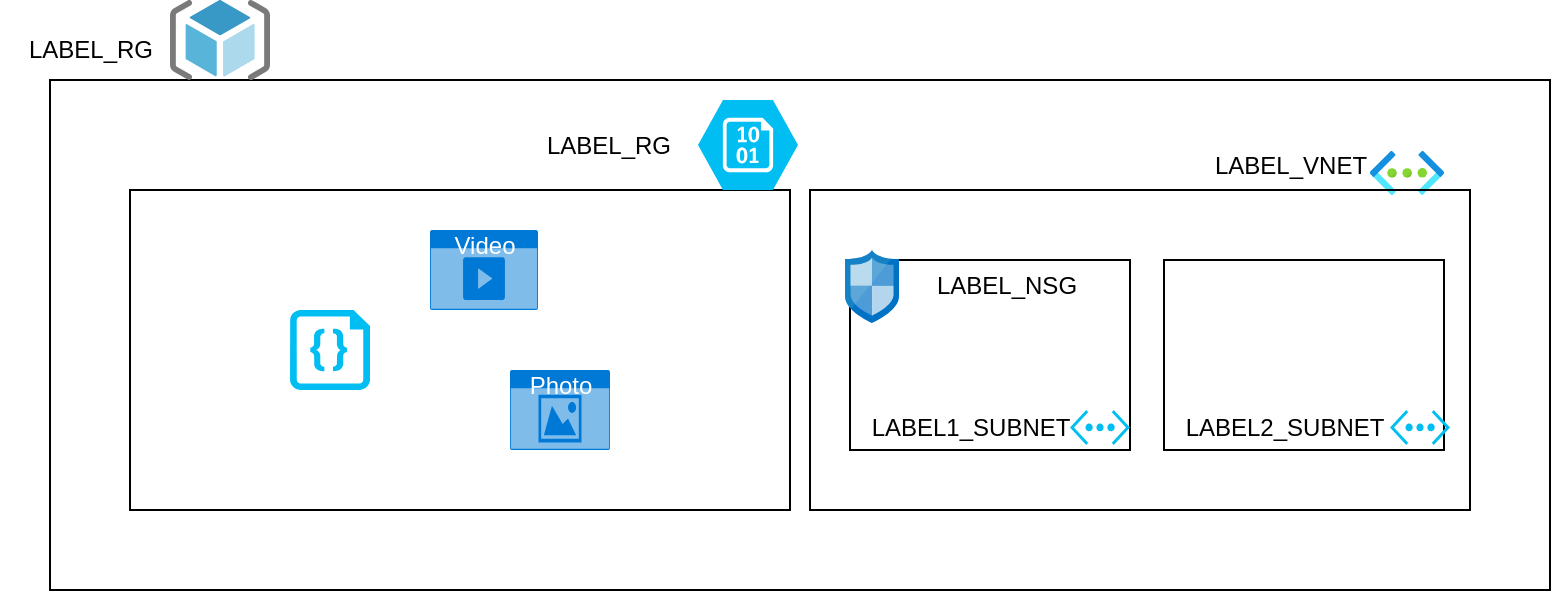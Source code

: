 <mxfile>
    <diagram id="DvATQb7lsbbvPe99OCqd" name="Page-1">
        <mxGraphModel dx="1097" dy="461" grid="1" gridSize="10" guides="1" tooltips="1" connect="1" arrows="1" fold="1" page="1" pageScale="1" pageWidth="827" pageHeight="1169" math="0" shadow="0">
            <root>
                <mxCell id="0"/>
                <mxCell id="1" parent="0"/>
                <mxCell id="2" value="" style="whiteSpace=wrap;html=1;fillColor=none;" parent="1" vertex="1">
                    <mxGeometry x="90" y="125" width="750" height="255" as="geometry"/>
                </mxCell>
                <mxCell id="3" value="LABEL_RG" style="text;html=1;align=center;verticalAlign=middle;resizable=0;points=[];autosize=1;strokeColor=none;fillColor=none;" parent="1" vertex="1">
                    <mxGeometry x="65" y="95" width="90" height="30" as="geometry"/>
                </mxCell>
                <mxCell id="4" value="" style="sketch=0;aspect=fixed;html=1;points=[];align=center;image;fontSize=12;image=img/lib/mscae/ResourceGroup.svg;fillColor=none;" parent="1" vertex="1">
                    <mxGeometry x="150" y="85" width="50" height="40" as="geometry"/>
                </mxCell>
                <mxCell id="6" value="" style="whiteSpace=wrap;html=1;fillColor=none;" parent="1" vertex="1">
                    <mxGeometry x="130" y="180" width="330" height="160" as="geometry"/>
                </mxCell>
                <mxCell id="12" value="" style="verticalLabelPosition=bottom;html=1;verticalAlign=top;align=center;strokeColor=none;fillColor=#00BEF2;shape=mxgraph.azure.storage_blob;" parent="1" vertex="1">
                    <mxGeometry x="414" y="135" width="50" height="45" as="geometry"/>
                </mxCell>
                <mxCell id="13" value="LABEL_RG" style="text;html=1;align=center;verticalAlign=middle;resizable=0;points=[];autosize=1;strokeColor=none;fillColor=none;" parent="1" vertex="1">
                    <mxGeometry x="324" y="142.5" width="90" height="30" as="geometry"/>
                </mxCell>
                <mxCell id="16" value="" style="verticalLabelPosition=bottom;html=1;verticalAlign=top;align=center;strokeColor=none;fillColor=#00BEF2;shape=mxgraph.azure.code_file;pointerEvents=1;" parent="1" vertex="1">
                    <mxGeometry x="210" y="240" width="40" height="40" as="geometry"/>
                </mxCell>
                <mxCell id="17" value="Video" style="html=1;strokeColor=none;fillColor=#0079D6;labelPosition=center;verticalLabelPosition=middle;verticalAlign=top;align=center;fontSize=12;outlineConnect=0;spacingTop=-6;fontColor=#FFFFFF;sketch=0;shape=mxgraph.sitemap.video;" parent="1" vertex="1">
                    <mxGeometry x="280" y="200" width="54" height="40" as="geometry"/>
                </mxCell>
                <mxCell id="18" value="Photo" style="html=1;strokeColor=none;fillColor=#0079D6;labelPosition=center;verticalLabelPosition=middle;verticalAlign=top;align=center;fontSize=12;outlineConnect=0;spacingTop=-6;fontColor=#FFFFFF;sketch=0;shape=mxgraph.sitemap.photo;" parent="1" vertex="1">
                    <mxGeometry x="320" y="270" width="50" height="40" as="geometry"/>
                </mxCell>
                <mxCell id="20" value="" style="aspect=fixed;html=1;points=[];align=center;image;fontSize=12;image=img/lib/azure2/networking/Virtual_Networks.svg;" parent="1" vertex="1">
                    <mxGeometry x="750" y="160.41" width="37" height="22.09" as="geometry"/>
                </mxCell>
                <mxCell id="21" value="" style="whiteSpace=wrap;html=1;fillColor=none;" parent="1" vertex="1">
                    <mxGeometry x="470" y="180" width="330" height="160" as="geometry"/>
                </mxCell>
                <mxCell id="22" value="" style="whiteSpace=wrap;html=1;fillColor=none;" parent="1" vertex="1">
                    <mxGeometry x="490" y="215" width="140" height="95" as="geometry"/>
                </mxCell>
                <mxCell id="23" value="" style="whiteSpace=wrap;html=1;fillColor=none;" parent="1" vertex="1">
                    <mxGeometry x="647" y="215" width="140" height="95" as="geometry"/>
                </mxCell>
                <mxCell id="24" value="" style="verticalLabelPosition=bottom;html=1;verticalAlign=top;align=center;strokeColor=none;fillColor=#00BEF2;shape=mxgraph.azure.virtual_network;pointerEvents=1;" parent="1" vertex="1">
                    <mxGeometry x="600" y="290" width="30" height="17.5" as="geometry"/>
                </mxCell>
                <mxCell id="25" value="" style="verticalLabelPosition=bottom;html=1;verticalAlign=top;align=center;strokeColor=none;fillColor=#00BEF2;shape=mxgraph.azure.virtual_network;pointerEvents=1;" parent="1" vertex="1">
                    <mxGeometry x="760" y="290" width="30" height="17.5" as="geometry"/>
                </mxCell>
                <mxCell id="26" value="LABEL_VNET" style="text;html=1;align=center;verticalAlign=middle;resizable=0;points=[];autosize=1;strokeColor=none;fillColor=none;" parent="1" vertex="1">
                    <mxGeometry x="660" y="152.5" width="100" height="30" as="geometry"/>
                </mxCell>
                <mxCell id="27" value="LABEL1_SUBNET" style="text;html=1;align=center;verticalAlign=middle;resizable=0;points=[];autosize=1;strokeColor=none;fillColor=none;" parent="1" vertex="1">
                    <mxGeometry x="490" y="283.75" width="120" height="30" as="geometry"/>
                </mxCell>
                <mxCell id="28" value="LABEL2_SUBNET" style="text;html=1;align=center;verticalAlign=middle;resizable=0;points=[];autosize=1;strokeColor=none;fillColor=none;" parent="1" vertex="1">
                    <mxGeometry x="647" y="283.75" width="120" height="30" as="geometry"/>
                </mxCell>
                <mxCell id="29" value="" style="sketch=0;aspect=fixed;html=1;points=[];align=center;image;fontSize=12;image=img/lib/mscae/Network_Security_Groups_Classic.svg;" parent="1" vertex="1">
                    <mxGeometry x="487.5" y="210" width="27" height="36.49" as="geometry"/>
                </mxCell>
                <mxCell id="30" value="LABEL_NSG" style="text;html=1;align=center;verticalAlign=middle;resizable=0;points=[];autosize=1;strokeColor=none;fillColor=none;" parent="1" vertex="1">
                    <mxGeometry x="522.5" y="213.24" width="90" height="30" as="geometry"/>
                </mxCell>
            </root>
        </mxGraphModel>
    </diagram>
</mxfile>
